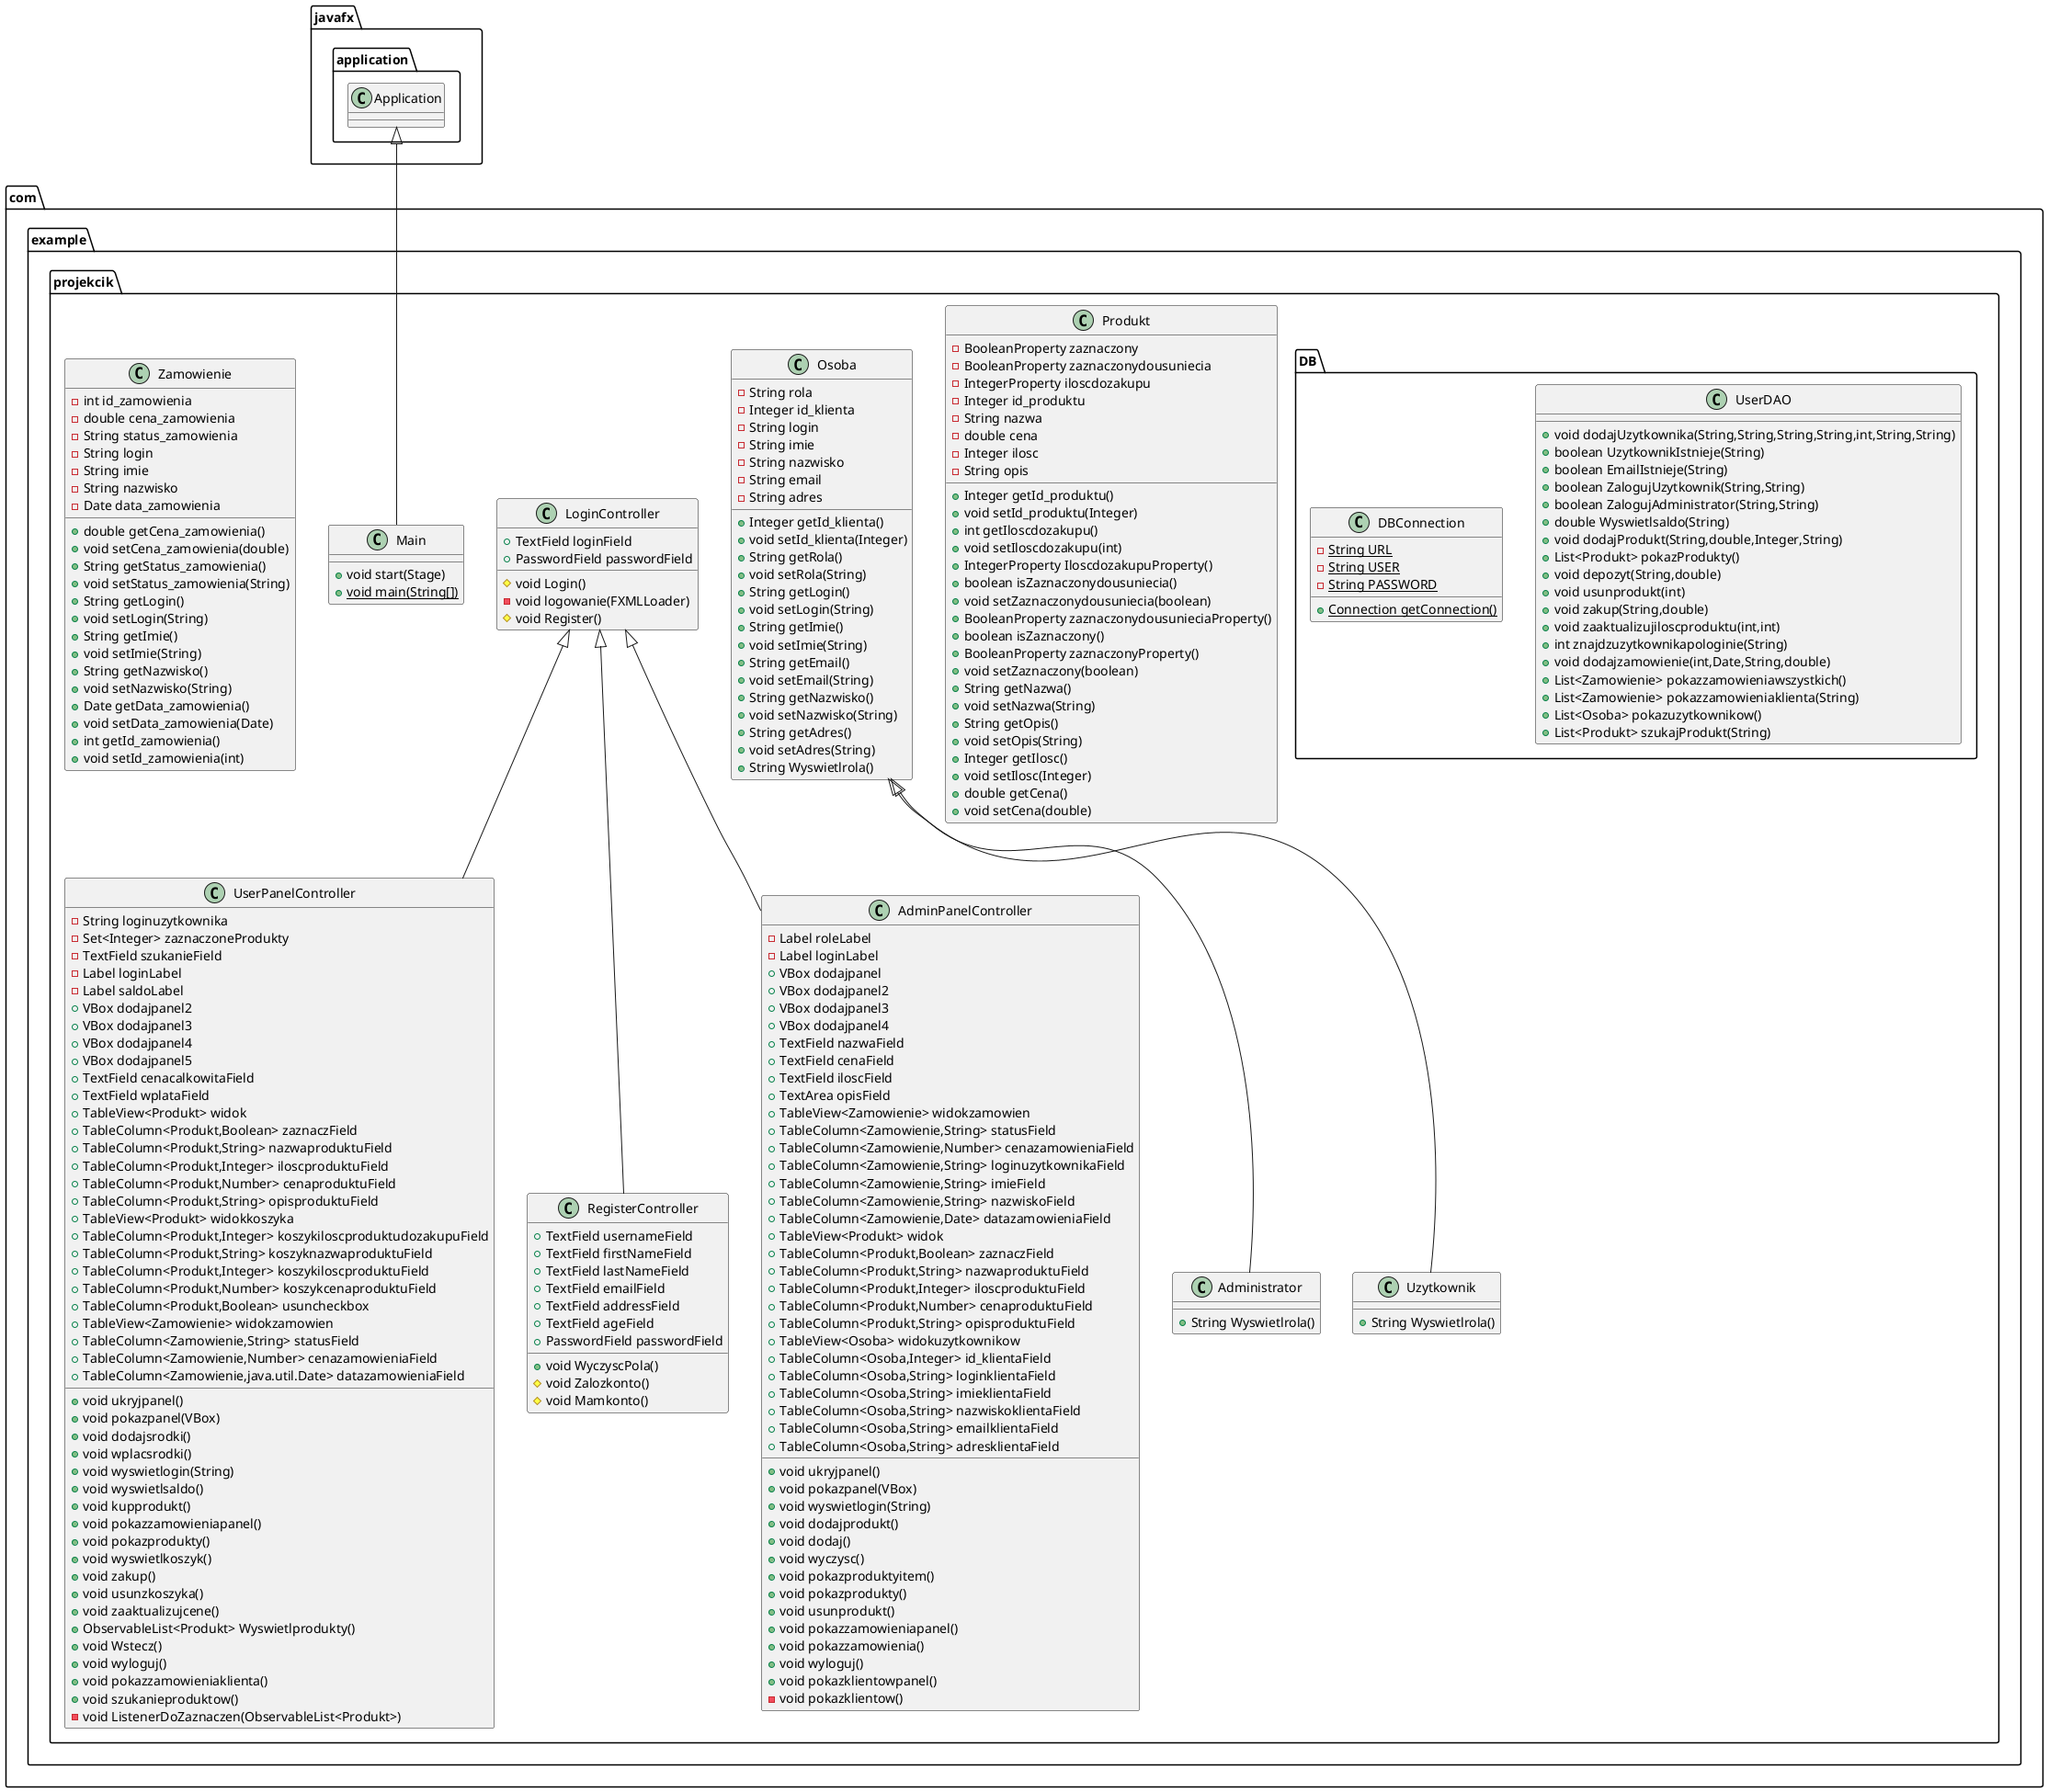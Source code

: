 @startuml
class com.example.projekcik.UserPanelController {
- String loginuzytkownika
- Set<Integer> zaznaczoneProdukty
- TextField szukanieField
- Label loginLabel
- Label saldoLabel
+ VBox dodajpanel2
+ VBox dodajpanel3
+ VBox dodajpanel4
+ VBox dodajpanel5
+ TextField cenacalkowitaField
+ TextField wplataField
+ TableView<Produkt> widok
+ TableColumn<Produkt,Boolean> zaznaczField
+ TableColumn<Produkt,String> nazwaproduktuField
+ TableColumn<Produkt,Integer> iloscproduktuField
+ TableColumn<Produkt,Number> cenaproduktuField
+ TableColumn<Produkt,String> opisproduktuField
+ TableView<Produkt> widokkoszyka
+ TableColumn<Produkt,Integer> koszykiloscproduktudozakupuField
+ TableColumn<Produkt,String> koszyknazwaproduktuField
+ TableColumn<Produkt,Integer> koszykiloscproduktuField
+ TableColumn<Produkt,Number> koszykcenaproduktuField
+ TableColumn<Produkt,Boolean> usuncheckbox
+ TableView<Zamowienie> widokzamowien
+ TableColumn<Zamowienie,String> statusField
+ TableColumn<Zamowienie,Number> cenazamowieniaField
+ TableColumn<Zamowienie,java.util.Date> datazamowieniaField
+ void ukryjpanel()
+ void pokazpanel(VBox)
+ void dodajsrodki()
+ void wplacsrodki()
+ void wyswietlogin(String)
+ void wyswietlsaldo()
+ void kupprodukt()
+ void pokazzamowieniapanel()
+ void pokazprodukty()
+ void wyswietlkoszyk()
+ void zakup()
+ void usunzkoszyka()
+ void zaaktualizujcene()
+ ObservableList<Produkt> Wyswietlprodukty()
+ void Wstecz()
+ void wyloguj()
+ void pokazzamowieniaklienta()
+ void szukanieproduktow()
- void ListenerDoZaznaczen(ObservableList<Produkt>)
}


class com.example.projekcik.Produkt {
- BooleanProperty zaznaczony
- BooleanProperty zaznaczonydousuniecia
- IntegerProperty iloscdozakupu
- Integer id_produktu
- String nazwa
- double cena
- Integer ilosc
- String opis
+ Integer getId_produktu()
+ void setId_produktu(Integer)
+ int getIloscdozakupu()
+ void setIloscdozakupu(int)
+ IntegerProperty IloscdozakupuProperty()
+ boolean isZaznaczonydousuniecia()
+ void setZaznaczonydousuniecia(boolean)
+ BooleanProperty zaznaczonydousunieciaProperty()
+ boolean isZaznaczony()
+ BooleanProperty zaznaczonyProperty()
+ void setZaznaczony(boolean)
+ String getNazwa()
+ void setNazwa(String)
+ String getOpis()
+ void setOpis(String)
+ Integer getIlosc()
+ void setIlosc(Integer)
+ double getCena()
+ void setCena(double)
}


class com.example.projekcik.Administrator {
+ String Wyswietlrola()
}

class com.example.projekcik.Osoba {
- String rola
- Integer id_klienta
- String login
- String imie
- String nazwisko
- String email
- String adres
+ Integer getId_klienta()
+ void setId_klienta(Integer)
+ String getRola()
+ void setRola(String)
+ String getLogin()
+ void setLogin(String)
+ String getImie()
+ void setImie(String)
+ String getEmail()
+ void setEmail(String)
+ String getNazwisko()
+ void setNazwisko(String)
+ String getAdres()
+ void setAdres(String)
+ String Wyswietlrola()
}


class com.example.projekcik.Uzytkownik {
+ String Wyswietlrola()
}

class com.example.projekcik.DB.UserDAO {
+ void dodajUzytkownika(String,String,String,String,int,String,String)
+ boolean UzytkownikIstnieje(String)
+ boolean EmailIstnieje(String)
+ boolean ZalogujUzytkownik(String,String)
+ boolean ZalogujAdministrator(String,String)
+ double Wyswietlsaldo(String)
+ void dodajProdukt(String,double,Integer,String)
+ List<Produkt> pokazProdukty()
+ void depozyt(String,double)
+ void usunprodukt(int)
+ void zakup(String,double)
+ void zaaktualizujiloscproduktu(int,int)
+ int znajdzuzytkownikapologinie(String)
+ void dodajzamowienie(int,Date,String,double)
+ List<Zamowienie> pokazzamowieniawszystkich()
+ List<Zamowienie> pokazzamowieniaklienta(String)
+ List<Osoba> pokazuzytkownikow()
+ List<Produkt> szukajProdukt(String)
}

class com.example.projekcik.LoginController {
+ TextField loginField
+ PasswordField passwordField
# void Login()
- void logowanie(FXMLLoader)
# void Register()
}


class com.example.projekcik.RegisterController {
+ TextField usernameField
+ TextField firstNameField
+ TextField lastNameField
+ TextField emailField
+ TextField addressField
+ TextField ageField
+ PasswordField passwordField
+ void WyczyscPola()
# void Zalozkonto()
# void Mamkonto()
}


class com.example.projekcik.Main {
+ void start(Stage)
+ {static} void main(String[])
}

class com.example.projekcik.DB.DBConnection {
- {static} String URL
- {static} String USER
- {static} String PASSWORD
+ {static} Connection getConnection()
}


class com.example.projekcik.AdminPanelController {
- Label roleLabel
- Label loginLabel
+ VBox dodajpanel
+ VBox dodajpanel2
+ VBox dodajpanel3
+ VBox dodajpanel4
+ TextField nazwaField
+ TextField cenaField
+ TextField iloscField
+ TextArea opisField
+ TableView<Zamowienie> widokzamowien
+ TableColumn<Zamowienie,String> statusField
+ TableColumn<Zamowienie,Number> cenazamowieniaField
+ TableColumn<Zamowienie,String> loginuzytkownikaField
+ TableColumn<Zamowienie,String> imieField
+ TableColumn<Zamowienie,String> nazwiskoField
+ TableColumn<Zamowienie,Date> datazamowieniaField
+ TableView<Produkt> widok
+ TableColumn<Produkt,Boolean> zaznaczField
+ TableColumn<Produkt,String> nazwaproduktuField
+ TableColumn<Produkt,Integer> iloscproduktuField
+ TableColumn<Produkt,Number> cenaproduktuField
+ TableColumn<Produkt,String> opisproduktuField
+ TableView<Osoba> widokuzytkownikow
+ TableColumn<Osoba,Integer> id_klientaField
+ TableColumn<Osoba,String> loginklientaField
+ TableColumn<Osoba,String> imieklientaField
+ TableColumn<Osoba,String> nazwiskoklientaField
+ TableColumn<Osoba,String> emailklientaField
+ TableColumn<Osoba,String> adresklientaField
+ void ukryjpanel()
+ void pokazpanel(VBox)
+ void wyswietlogin(String)
+ void dodajprodukt()
+ void dodaj()
+ void wyczysc()
+ void pokazproduktyitem()
+ void pokazprodukty()
+ void usunprodukt()
+ void pokazzamowieniapanel()
+ void pokazzamowienia()
+ void wyloguj()
+ void pokazklientowpanel()
- void pokazklientow()
}


class com.example.projekcik.Zamowienie {
- int id_zamowienia
- double cena_zamowienia
- String status_zamowienia
- String login
- String imie
- String nazwisko
- Date data_zamowienia
+ double getCena_zamowienia()
+ void setCena_zamowienia(double)
+ String getStatus_zamowienia()
+ void setStatus_zamowienia(String)
+ String getLogin()
+ void setLogin(String)
+ String getImie()
+ void setImie(String)
+ String getNazwisko()
+ void setNazwisko(String)
+ Date getData_zamowienia()
+ void setData_zamowienia(Date)
+ int getId_zamowienia()
+ void setId_zamowienia(int)
}




com.example.projekcik.LoginController <|-- com.example.projekcik.UserPanelController
com.example.projekcik.Osoba <|-- com.example.projekcik.Administrator
com.example.projekcik.Osoba <|-- com.example.projekcik.Uzytkownik
com.example.projekcik.LoginController <|-- com.example.projekcik.RegisterController
javafx.application.Application <|-- com.example.projekcik.Main
com.example.projekcik.LoginController <|-- com.example.projekcik.AdminPanelController
@enduml